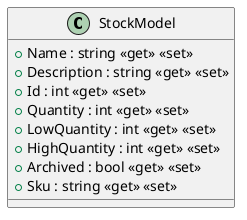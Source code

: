 @startuml
class StockModel {
    + Name : string <<get>> <<set>>
    + Description : string <<get>> <<set>>
    + Id : int <<get>> <<set>>
    + Quantity : int <<get>> <<set>>
    + LowQuantity : int <<get>> <<set>>
    + HighQuantity : int <<get>> <<set>>
    + Archived : bool <<get>> <<set>>
    + Sku : string <<get>> <<set>>
}
@enduml
